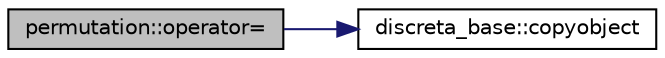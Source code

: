 digraph "permutation::operator="
{
  edge [fontname="Helvetica",fontsize="10",labelfontname="Helvetica",labelfontsize="10"];
  node [fontname="Helvetica",fontsize="10",shape=record];
  rankdir="LR";
  Node1842 [label="permutation::operator=",height=0.2,width=0.4,color="black", fillcolor="grey75", style="filled", fontcolor="black"];
  Node1842 -> Node1843 [color="midnightblue",fontsize="10",style="solid",fontname="Helvetica"];
  Node1843 [label="discreta_base::copyobject",height=0.2,width=0.4,color="black", fillcolor="white", style="filled",URL="$d7/d71/classdiscreta__base.html#a68fac2b12cefae0bc4d1a41faf9bc862"];
}
